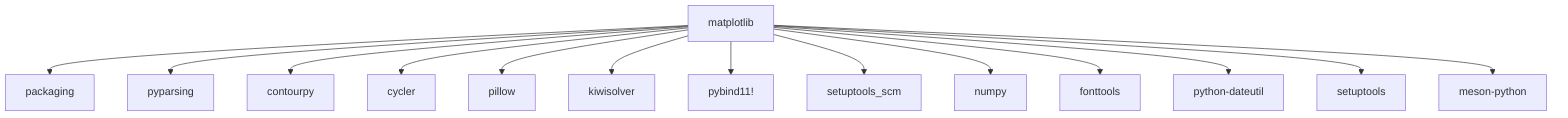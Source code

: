 graph TD
    matplotlib --> packaging
    matplotlib --> pyparsing
    matplotlib --> contourpy
    matplotlib --> cycler
    matplotlib --> pillow
    matplotlib --> kiwisolver
    matplotlib --> pybind11!
    matplotlib --> setuptools_scm
    matplotlib --> numpy
    matplotlib --> fonttools
    matplotlib --> python-dateutil
    matplotlib --> setuptools
    matplotlib --> meson-python